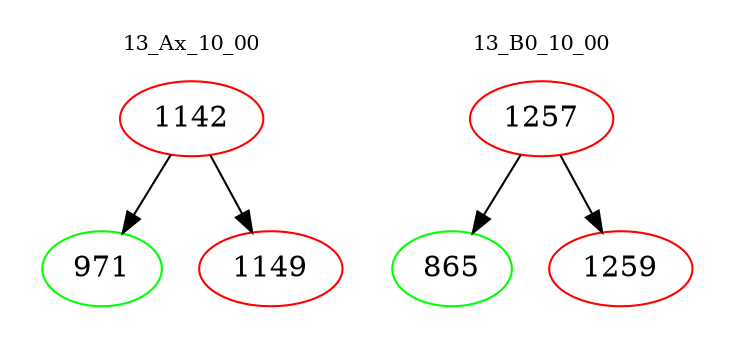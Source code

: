 digraph{
subgraph cluster_0 {
color = white
label = "13_Ax_10_00";
fontsize=10;
T0_1142 [label="1142", color="red"]
T0_1142 -> T0_971 [color="black"]
T0_971 [label="971", color="green"]
T0_1142 -> T0_1149 [color="black"]
T0_1149 [label="1149", color="red"]
}
subgraph cluster_1 {
color = white
label = "13_B0_10_00";
fontsize=10;
T1_1257 [label="1257", color="red"]
T1_1257 -> T1_865 [color="black"]
T1_865 [label="865", color="green"]
T1_1257 -> T1_1259 [color="black"]
T1_1259 [label="1259", color="red"]
}
}
